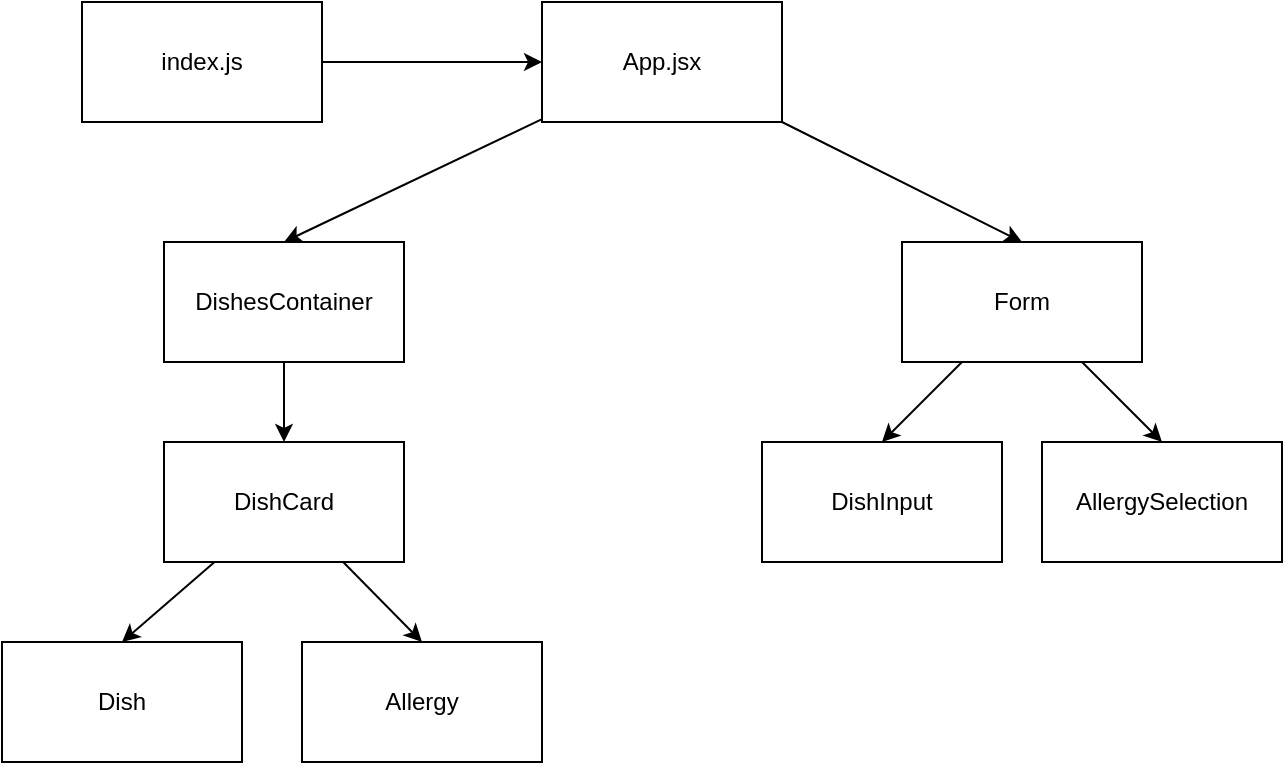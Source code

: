 <mxfile>
    <diagram id="fA_sPP0wXhOfPQZQvRxr" name="Page-1">
        <mxGraphModel dx="831" dy="575" grid="1" gridSize="10" guides="1" tooltips="1" connect="1" arrows="1" fold="1" page="1" pageScale="1" pageWidth="850" pageHeight="1100" math="0" shadow="0">
            <root>
                <mxCell id="0"/>
                <mxCell id="1" parent="0"/>
                <mxCell id="9" value="" style="edgeStyle=none;html=1;" edge="1" parent="1" source="2" target="3">
                    <mxGeometry relative="1" as="geometry"/>
                </mxCell>
                <mxCell id="2" value="index.js" style="rounded=0;whiteSpace=wrap;html=1;" vertex="1" parent="1">
                    <mxGeometry x="50" y="30" width="120" height="60" as="geometry"/>
                </mxCell>
                <mxCell id="10" style="edgeStyle=none;html=1;entryX=0.5;entryY=0;entryDx=0;entryDy=0;" edge="1" parent="1" source="3" target="4">
                    <mxGeometry relative="1" as="geometry"/>
                </mxCell>
                <mxCell id="19" style="edgeStyle=none;html=1;entryX=0.5;entryY=0;entryDx=0;entryDy=0;" edge="1" parent="1" source="3" target="14">
                    <mxGeometry relative="1" as="geometry"/>
                </mxCell>
                <mxCell id="3" value="App.jsx" style="rounded=0;whiteSpace=wrap;html=1;" vertex="1" parent="1">
                    <mxGeometry x="280" y="30" width="120" height="60" as="geometry"/>
                </mxCell>
                <mxCell id="11" value="" style="edgeStyle=none;html=1;" edge="1" parent="1" source="4" target="5">
                    <mxGeometry relative="1" as="geometry"/>
                </mxCell>
                <mxCell id="4" value="DishesContainer" style="rounded=0;whiteSpace=wrap;html=1;" vertex="1" parent="1">
                    <mxGeometry x="91" y="150" width="120" height="60" as="geometry"/>
                </mxCell>
                <mxCell id="12" style="edgeStyle=none;html=1;entryX=0.5;entryY=0;entryDx=0;entryDy=0;" edge="1" parent="1" source="5" target="6">
                    <mxGeometry relative="1" as="geometry"/>
                </mxCell>
                <mxCell id="13" style="edgeStyle=none;html=1;entryX=0.5;entryY=0;entryDx=0;entryDy=0;" edge="1" parent="1" source="5" target="7">
                    <mxGeometry relative="1" as="geometry"/>
                </mxCell>
                <mxCell id="5" value="DishCard" style="rounded=0;whiteSpace=wrap;html=1;" vertex="1" parent="1">
                    <mxGeometry x="91" y="250" width="120" height="60" as="geometry"/>
                </mxCell>
                <mxCell id="6" value="Dish" style="rounded=0;whiteSpace=wrap;html=1;" vertex="1" parent="1">
                    <mxGeometry x="10" y="350" width="120" height="60" as="geometry"/>
                </mxCell>
                <mxCell id="7" value="Allergy" style="rounded=0;whiteSpace=wrap;html=1;" vertex="1" parent="1">
                    <mxGeometry x="160" y="350" width="120" height="60" as="geometry"/>
                </mxCell>
                <mxCell id="17" style="edgeStyle=none;html=1;entryX=0.5;entryY=0;entryDx=0;entryDy=0;" edge="1" parent="1" source="14" target="15">
                    <mxGeometry relative="1" as="geometry"/>
                </mxCell>
                <mxCell id="18" style="edgeStyle=none;html=1;entryX=0.5;entryY=0;entryDx=0;entryDy=0;" edge="1" parent="1" source="14" target="16">
                    <mxGeometry relative="1" as="geometry"/>
                </mxCell>
                <mxCell id="14" value="Form" style="rounded=0;whiteSpace=wrap;html=1;" vertex="1" parent="1">
                    <mxGeometry x="460" y="150" width="120" height="60" as="geometry"/>
                </mxCell>
                <mxCell id="15" value="DishInput" style="rounded=0;whiteSpace=wrap;html=1;" vertex="1" parent="1">
                    <mxGeometry x="390" y="250" width="120" height="60" as="geometry"/>
                </mxCell>
                <mxCell id="16" value="AllergySelection" style="rounded=0;whiteSpace=wrap;html=1;" vertex="1" parent="1">
                    <mxGeometry x="530" y="250" width="120" height="60" as="geometry"/>
                </mxCell>
            </root>
        </mxGraphModel>
    </diagram>
</mxfile>